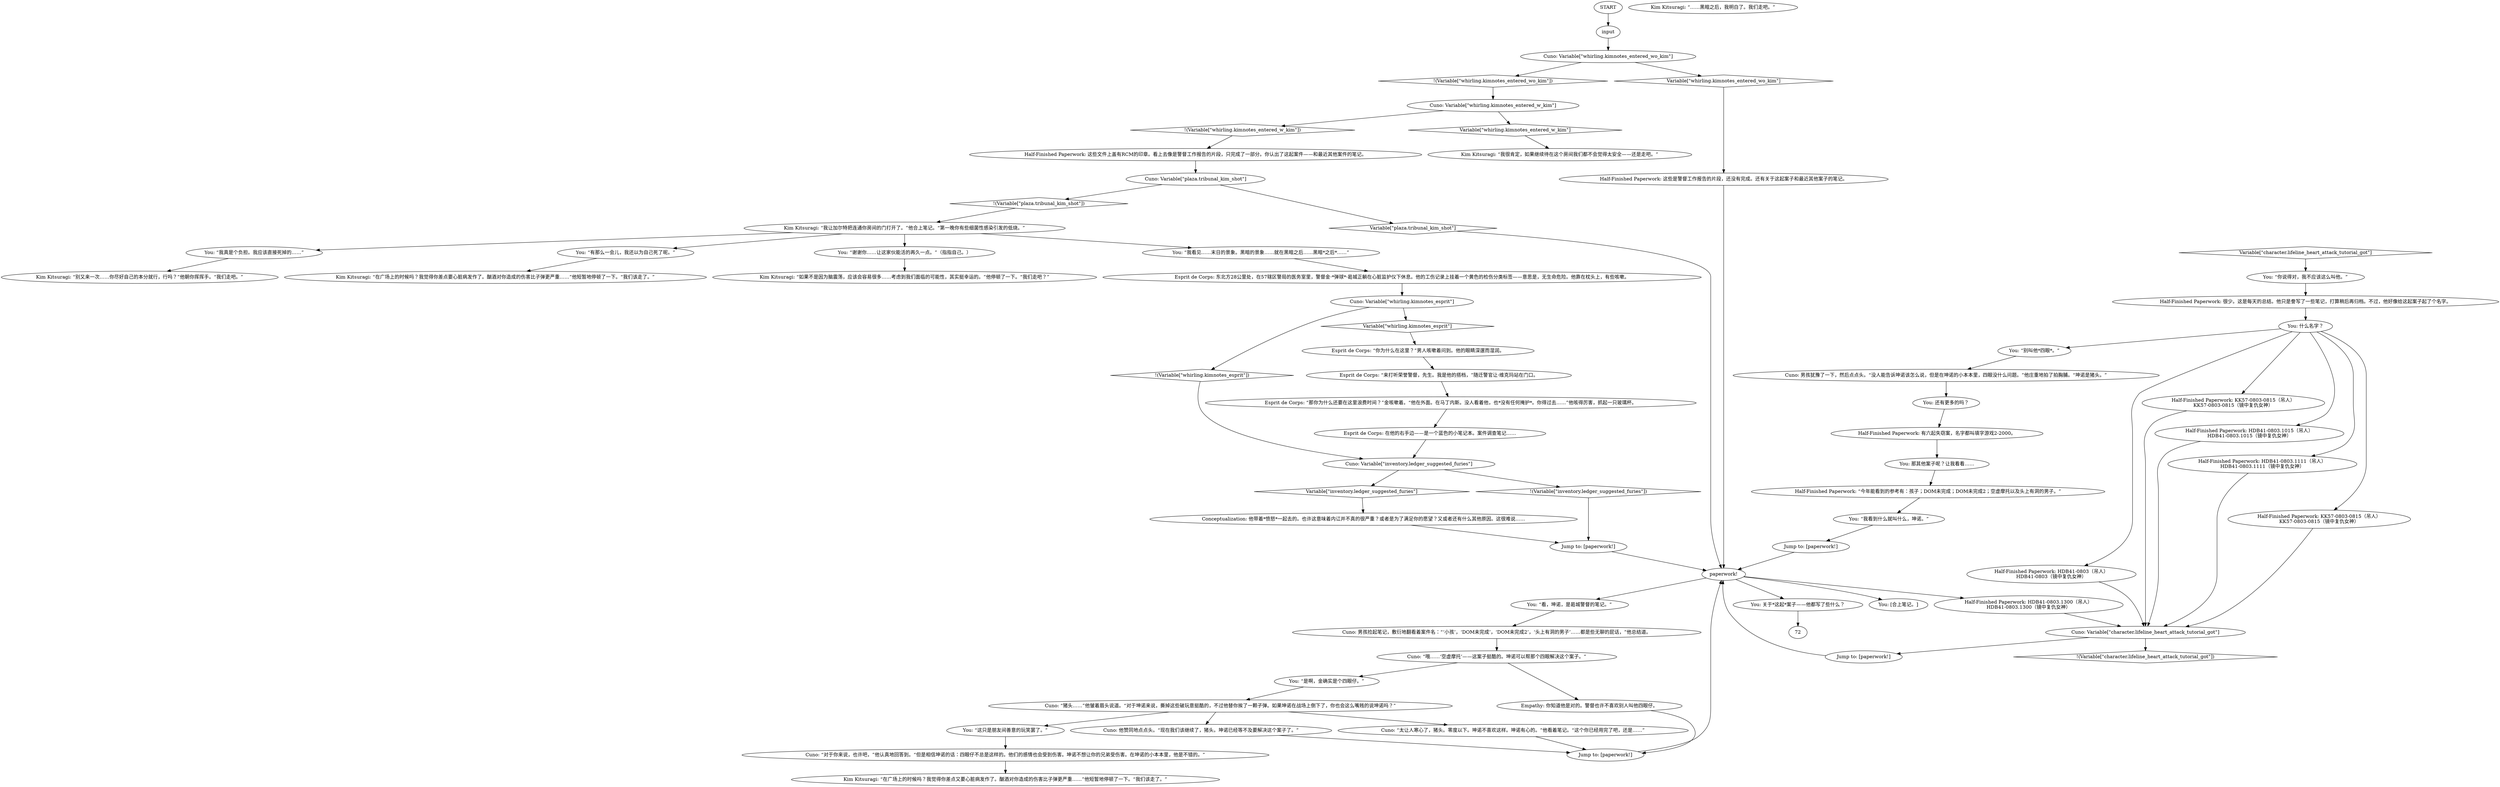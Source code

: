 # WHIRLING F2 / KIM PAPERWORK
# checking out some of kim's official paperwork on his room desk
# ==================================================
digraph G {
	  0 [label="START"];
	  1 [label="input"];
	  2 [label="Conceptualization: 他带着*愤怒*一起去的。也许这意味着内讧并不真的很严重？或者是为了满足你的愿望？又或者还有什么其他原因。这很难说……"];
	  3 [label="Cuno: 男孩捡起笔记，敷衍地翻看着案件名：“‘小孩’，‘DOM未完成’，‘DOM未完成2’，‘头上有洞的男子’……都是些无聊的屁话，”他总结道。"];
	  4 [label="You: “是啊，金确实是个四眼仔。”"];
	  5 [label="Kim Kitsuragi: “我让加尔特把连通你房间的门打开了。”他合上笔记。“第一晚你有些细菌性感染引发的低烧。”"];
	  6 [label="Jump to: [paperwork!]"];
	  7 [label="Half-Finished Paperwork: 这些是警督工作报告的片段，还没有完成。还有关于这起案子和最近其他案子的笔记。"];
	  8 [label="Esprit de Corps: “来打听荣誉警督，先生。我是他的搭档，”随迁警官让·维克玛站在门口。"];
	  9 [label="Cuno: “猪头……”他皱着眉头说道。“对于坤诺来说，撕掉这些破玩意挺酷的，不过他替你挨了一颗子弹。如果坤诺在战场上倒下了，你也会这么嘴贱的说坤诺吗？”"];
	  10 [label="Cuno: Variable[\"whirling.kimnotes_entered_wo_kim\"]"];
	  11 [label="Variable[\"whirling.kimnotes_entered_wo_kim\"]", shape=diamond];
	  12 [label="!(Variable[\"whirling.kimnotes_entered_wo_kim\"])", shape=diamond];
	  13 [label="Cuno: Variable[\"whirling.kimnotes_entered_w_kim\"]"];
	  14 [label="Variable[\"whirling.kimnotes_entered_w_kim\"]", shape=diamond];
	  15 [label="!(Variable[\"whirling.kimnotes_entered_w_kim\"])", shape=diamond];
	  16 [label="Cuno: Variable[\"inventory.ledger_suggested_furies\"]"];
	  17 [label="Variable[\"inventory.ledger_suggested_furies\"]", shape=diamond];
	  18 [label="!(Variable[\"inventory.ledger_suggested_furies\"])", shape=diamond];
	  19 [label="You: “谢谢你……让这家伙能活的再久一点。”（指指自己。）"];
	  20 [label="You: 什么名字？"];
	  21 [label="Half-Finished Paperwork: HDB41-0803（吊人）\nHDB41-0803（镜中复仇女神）"];
	  22 [label="Half-Finished Paperwork: KK57-0803-0815（吊人）\nKK57-0803-0815（镜中复仇女神）"];
	  23 [label="Kim Kitsuragi: “我很肯定，如果继续待在这个房间我们都不会觉得太安全——还是走吧。”"];
	  24 [label="Esprit de Corps: “你为什么在这里？”男人咳嗽着问到。他的眼睛深邃而湿润。"];
	  25 [label="Cuno: 男孩犹豫了一下，然后点点头。“没人能告诉坤诺该怎么说，但是在坤诺的小本本里，四眼没什么问题。”他庄重地拍了拍胸脯。“坤诺是猪头。”"];
	  26 [label="You: “我看见……末日的景象。黑暗的景象……就在黑暗之后……黑暗*之后*……”"];
	  27 [label="Cuno: Variable[\"whirling.kimnotes_esprit\"]"];
	  28 [label="Variable[\"whirling.kimnotes_esprit\"]", shape=diamond];
	  29 [label="!(Variable[\"whirling.kimnotes_esprit\"])", shape=diamond];
	  30 [label="You: “看，坤诺，是曷城警督的笔记。”"];
	  31 [label="Cuno: “对于你来说，也许吧，”他认真地回答到。“但是相信坤诺的话：四眼仔不总是这样的。他们的感情也会受到伤害。坤诺不想让你的兄弟受伤害。在坤诺的小本本里，他是不错的。”"];
	  32 [label="Jump to: [paperwork!]"];
	  33 [label="You: “我真是个负担。我应该直接死掉的……”"];
	  34 [label="Half-Finished Paperwork: HDB41-0803.1015（吊人）\nHDB41-0803.1015（镜中复仇女神）"];
	  35 [label="Half-Finished Paperwork: “今年能看到的参考有：孩子；DOM未完成；DOM未完成2；空虚摩托以及头上有洞的男子。”"];
	  36 [label="Kim Kitsuragi: “别又来一次……你尽好自己的本分就行，行吗？”他朝你挥挥手。“我们走吧。”"];
	  37 [label="Kim Kitsuragi: “如果不是因为脑震荡，应该会容易很多……考虑到我们面临的可能性，其实挺幸运的。”他停顿了一下。“我们走吧？”"];
	  38 [label="Cuno: “哦……‘空虚摩托’——这案子挺酷的。坤诺可以帮那个四眼解决这个案子。”"];
	  39 [label="Cuno: Variable[\"plaza.tribunal_kim_shot\"]"];
	  40 [label="Variable[\"plaza.tribunal_kim_shot\"]", shape=diamond];
	  41 [label="!(Variable[\"plaza.tribunal_kim_shot\"])", shape=diamond];
	  42 [label="You: “有那么一会儿，我还以为自己死了呢。”"];
	  43 [label="You: 关于*这起*案子——他都写了些什么？"];
	  44 [label="Half-Finished Paperwork: HDB41-0803.1111（吊人）\nHDB41-0803.1111（镜中复仇女神）"];
	  45 [label="Esprit de Corps: 在他的右手边——是一个蓝色的小笔记本。案件调查笔记……"];
	  46 [label="You: “这只是朋友间善意的玩笑罢了。”"];
	  47 [label="Half-Finished Paperwork: 这些文件上盖有RCM的印章。看上去像是警督工作报告的片段，只完成了一部分。你认出了这起案件——和最近其他案件的笔记。"];
	  48 [label="Half-Finished Paperwork: 有六起失窃案，名字都叫填字游戏2-2000。"];
	  49 [label="Kim Kitsuragi: “在广场上的时候吗？我觉得你差点要心脏病发作了。酗酒对你造成的伤害比子弹更严重……”他短暂地停顿了一下。“我们该走了。”"];
	  50 [label="Esprit de Corps: “那你为什么还要在这里浪费时间？”金咳嗽着。“他在外面。在马丁内斯。没人看着他，也*没有任何掩护*。你得过去……”他咳得厉害，抓起一只玻璃杯。"];
	  51 [label="paperwork!"];
	  52 [label="Kim Kitsuragi: “……黑暗之后，我明白了。我们走吧。”"];
	  53 [label="Esprit de Corps: 东北方28公里处，在57辖区警局的医务室里，警督金·*弹球*·曷城正躺在心脏监护仪下休息。他的工伤记录上挂着一个黄色的检伤分类标签——意思是，无生命危险。他靠在枕头上，有些咳嗽。"];
	  54 [label="Cuno: Variable[\"character.lifeline_heart_attack_tutorial_got\"]"];
	  55 [label="Variable[\"character.lifeline_heart_attack_tutorial_got\"]", shape=diamond];
	  56 [label="!(Variable[\"character.lifeline_heart_attack_tutorial_got\"])", shape=diamond];
	  57 [label="Jump to: [paperwork!]"];
	  58 [label="You: 那其他案子呢？让我看看……"];
	  59 [label="You: [合上笔记。]"];
	  60 [label="Half-Finished Paperwork: HDB41-0803.1300（吊人）\nHDB41-0803.1300（镜中复仇女神）"];
	  61 [label="Half-Finished Paperwork: KK57-0803-0815（吊人）\nKK57-0803-0815（镜中复仇女神）"];
	  62 [label="You: “别叫他*四眼*。”"];
	  63 [label="Empathy: 你知道他是对的。警督也许不喜欢别人叫他四眼仔。"];
	  64 [label="Kim Kitsuragi: “在广场上的时候吗？我觉得你差点又要心脏病发作了。酗酒对你造成的伤害比子弹更严重……”他短暂地停顿了一下。“我们该走了。”"];
	  65 [label="You: “你说得对，我不应该这么叫他。”"];
	  66 [label="Cuno: “太让人寒心了，猪头。零度以下。坤诺不喜欢这样。坤诺有心的。”他看着笔记。“这个你已经用完了吧，还是……”"];
	  67 [label="Jump to: [paperwork!]"];
	  68 [label="You: 还有更多的吗？"];
	  69 [label="You: “我看到什么就叫什么，坤诺。”"];
	  70 [label="Cuno: 他赞同地点点头。“现在我们该继续了，猪头。坤诺已经等不及要解决这个案子了。”"];
	  71 [label="Half-Finished Paperwork: 很少。这是每天的总结。他只是誊写了一些笔记，打算稍后再归档。不过，他好像给这起案子起了个名字。"];
	  0 -> 1
	  1 -> 10
	  2 -> 6
	  3 -> 38
	  4 -> 9
	  5 -> 33
	  5 -> 26
	  5 -> 19
	  5 -> 42
	  6 -> 51
	  7 -> 51
	  8 -> 50
	  9 -> 70
	  9 -> 66
	  9 -> 46
	  10 -> 11
	  10 -> 12
	  11 -> 7
	  12 -> 13
	  13 -> 14
	  13 -> 15
	  14 -> 23
	  15 -> 47
	  16 -> 17
	  16 -> 18
	  17 -> 2
	  18 -> 6
	  19 -> 37
	  20 -> 34
	  20 -> 44
	  20 -> 21
	  20 -> 22
	  20 -> 61
	  20 -> 62
	  21 -> 54
	  22 -> 54
	  24 -> 8
	  25 -> 68
	  26 -> 53
	  27 -> 28
	  27 -> 29
	  28 -> 24
	  29 -> 16
	  30 -> 3
	  31 -> 64
	  32 -> 51
	  33 -> 36
	  34 -> 54
	  35 -> 69
	  38 -> 4
	  38 -> 63
	  39 -> 40
	  39 -> 41
	  40 -> 51
	  41 -> 5
	  42 -> 49
	  43 -> 72
	  44 -> 54
	  45 -> 16
	  46 -> 31
	  47 -> 39
	  48 -> 58
	  50 -> 45
	  51 -> 59
	  51 -> 43
	  51 -> 60
	  51 -> 30
	  53 -> 27
	  54 -> 56
	  54 -> 57
	  55 -> 65
	  57 -> 51
	  58 -> 35
	  60 -> 54
	  61 -> 54
	  62 -> 25
	  63 -> 32
	  65 -> 71
	  66 -> 32
	  67 -> 51
	  68 -> 48
	  69 -> 67
	  70 -> 32
	  71 -> 20
}

